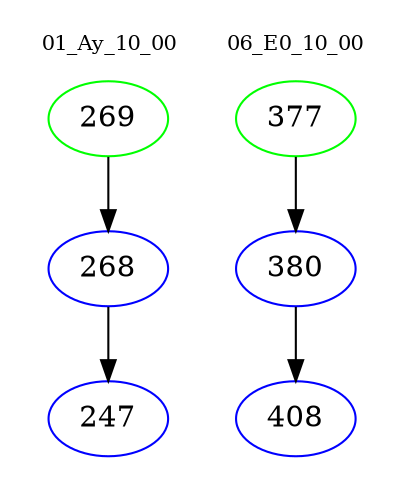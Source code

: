 digraph{
subgraph cluster_0 {
color = white
label = "01_Ay_10_00";
fontsize=10;
T0_269 [label="269", color="green"]
T0_269 -> T0_268 [color="black"]
T0_268 [label="268", color="blue"]
T0_268 -> T0_247 [color="black"]
T0_247 [label="247", color="blue"]
}
subgraph cluster_1 {
color = white
label = "06_E0_10_00";
fontsize=10;
T1_377 [label="377", color="green"]
T1_377 -> T1_380 [color="black"]
T1_380 [label="380", color="blue"]
T1_380 -> T1_408 [color="black"]
T1_408 [label="408", color="blue"]
}
}
